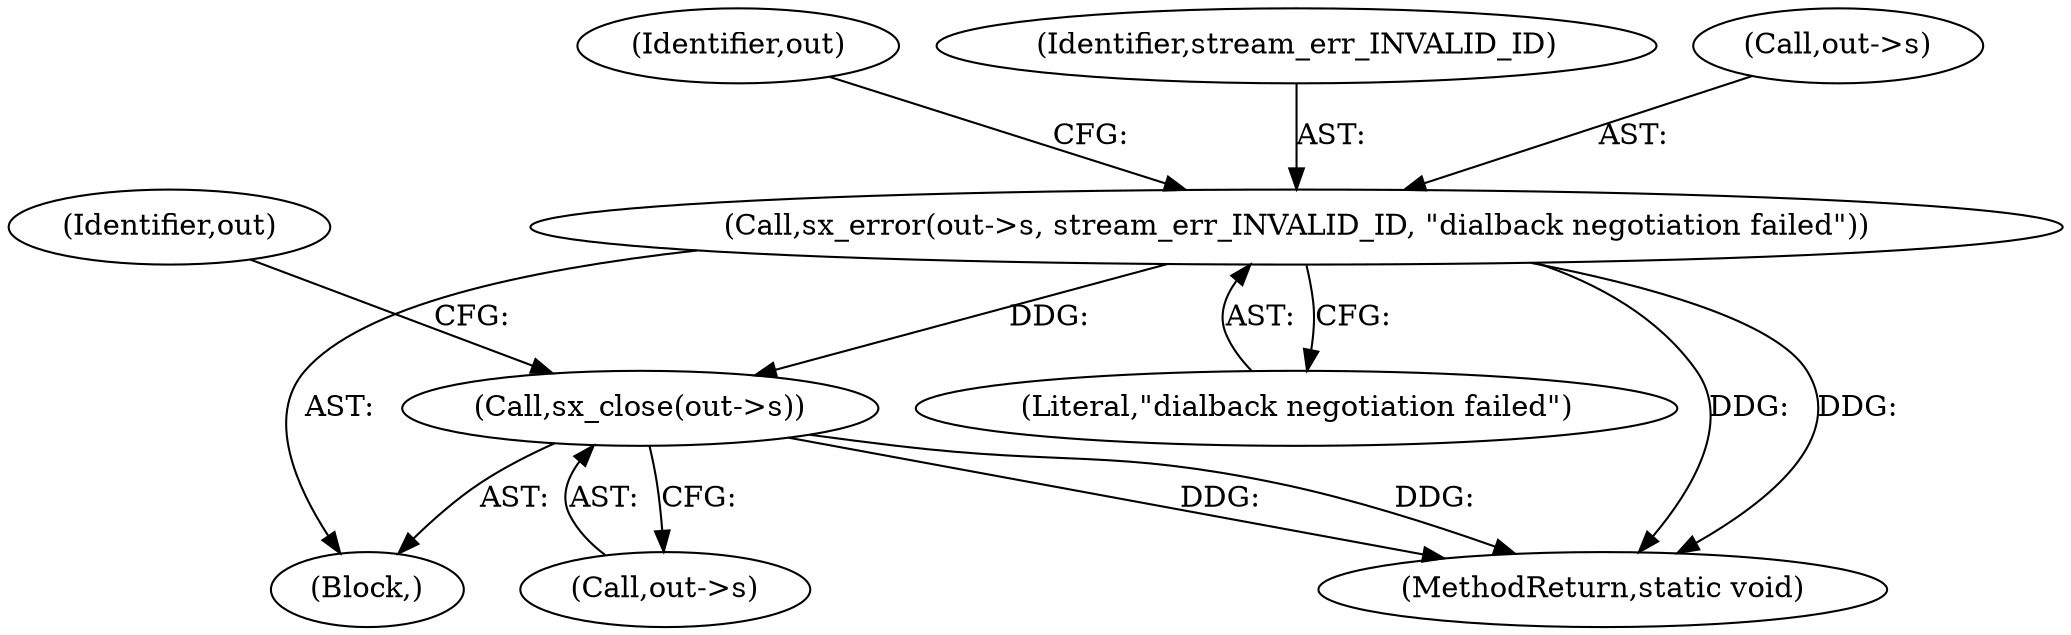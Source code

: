 digraph "0_jabberd2_aabcffae560d5fd00cd1d2ffce5d760353cf0a4d@API" {
"1000333" [label="(Call,sx_close(out->s))"];
"1000327" [label="(Call,sx_error(out->s, stream_err_INVALID_ID, \"dialback negotiation failed\"))"];
"1000334" [label="(Call,out->s)"];
"1000327" [label="(Call,sx_error(out->s, stream_err_INVALID_ID, \"dialback negotiation failed\"))"];
"1000335" [label="(Identifier,out)"];
"1000331" [label="(Identifier,stream_err_INVALID_ID)"];
"1000352" [label="(MethodReturn,static void)"];
"1000111" [label="(Block,)"];
"1000333" [label="(Call,sx_close(out->s))"];
"1000328" [label="(Call,out->s)"];
"1000332" [label="(Literal,\"dialback negotiation failed\")"];
"1000339" [label="(Identifier,out)"];
"1000333" -> "1000111"  [label="AST: "];
"1000333" -> "1000334"  [label="CFG: "];
"1000334" -> "1000333"  [label="AST: "];
"1000339" -> "1000333"  [label="CFG: "];
"1000333" -> "1000352"  [label="DDG: "];
"1000333" -> "1000352"  [label="DDG: "];
"1000327" -> "1000333"  [label="DDG: "];
"1000327" -> "1000111"  [label="AST: "];
"1000327" -> "1000332"  [label="CFG: "];
"1000328" -> "1000327"  [label="AST: "];
"1000331" -> "1000327"  [label="AST: "];
"1000332" -> "1000327"  [label="AST: "];
"1000335" -> "1000327"  [label="CFG: "];
"1000327" -> "1000352"  [label="DDG: "];
"1000327" -> "1000352"  [label="DDG: "];
}

